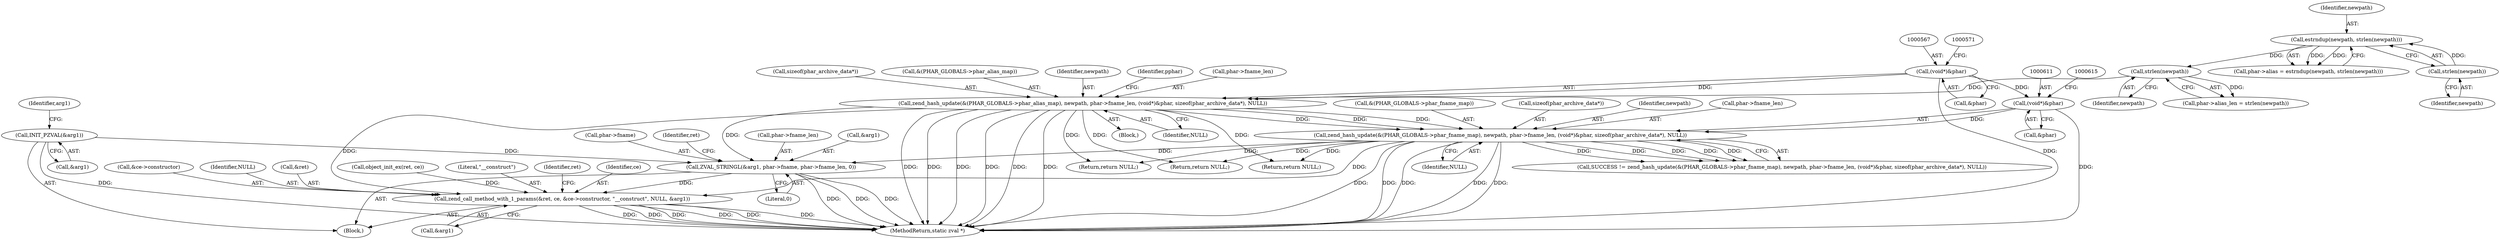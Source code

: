 digraph "0_php_b2cf3f064b8f5efef89bb084521b61318c71781b@pointer" {
"1000662" [label="(Call,ZVAL_STRINGL(&arg1, phar->fname, phar->fname_len, 0))"];
"1000659" [label="(Call,INIT_PZVAL(&arg1))"];
"1000601" [label="(Call,zend_hash_update(&(PHAR_GLOBALS->phar_fname_map), newpath, phar->fname_len, (void*)&phar, sizeof(phar_archive_data*), NULL))"];
"1000557" [label="(Call,zend_hash_update(&(PHAR_GLOBALS->phar_alias_map), newpath, phar->fname_len, (void*)&phar, sizeof(phar_archive_data*), NULL))"];
"1000550" [label="(Call,strlen(newpath))"];
"1000542" [label="(Call,estrndup(newpath, strlen(newpath)))"];
"1000544" [label="(Call,strlen(newpath))"];
"1000566" [label="(Call,(void*)&phar)"];
"1000610" [label="(Call,(void*)&phar)"];
"1000672" [label="(Call,zend_call_method_with_1_params(&ret, ce, &ce->constructor, \"__construct\", NULL, &arg1))"];
"1000543" [label="(Identifier,newpath)"];
"1000674" [label="(Identifier,ret)"];
"1000601" [label="(Call,zend_hash_update(&(PHAR_GLOBALS->phar_fname_map), newpath, phar->fname_len, (void*)&phar, sizeof(phar_archive_data*), NULL))"];
"1000545" [label="(Identifier,newpath)"];
"1000682" [label="(Call,&arg1)"];
"1000570" [label="(Call,sizeof(phar_archive_data*))"];
"1000676" [label="(Call,&ce->constructor)"];
"1000673" [label="(Call,&ret)"];
"1000681" [label="(Identifier,NULL)"];
"1000662" [label="(Call,ZVAL_STRINGL(&arg1, phar->fname, phar->fname_len, 0))"];
"1000614" [label="(Call,sizeof(phar_archive_data*))"];
"1000599" [label="(Call,SUCCESS != zend_hash_update(&(PHAR_GLOBALS->phar_fname_map), newpath, phar->fname_len, (void*)&phar, sizeof(phar_archive_data*), NULL))"];
"1000610" [label="(Call,(void*)&phar)"];
"1000558" [label="(Call,&(PHAR_GLOBALS->phar_alias_map))"];
"1000657" [label="(Return,return NULL;)"];
"1000616" [label="(Identifier,NULL)"];
"1000562" [label="(Identifier,newpath)"];
"1000606" [label="(Identifier,newpath)"];
"1000566" [label="(Call,(void*)&phar)"];
"1000607" [label="(Call,phar->fname_len)"];
"1000542" [label="(Call,estrndup(newpath, strlen(newpath)))"];
"1000675" [label="(Identifier,ce)"];
"1000664" [label="(Identifier,arg1)"];
"1000537" [label="(Block,)"];
"1000551" [label="(Identifier,newpath)"];
"1000568" [label="(Call,&phar)"];
"1000671" [label="(Literal,0)"];
"1000651" [label="(Call,object_init_ex(ret, ce))"];
"1000686" [label="(MethodReturn,static zval *)"];
"1000672" [label="(Call,zend_call_method_with_1_params(&ret, ce, &ce->constructor, \"__construct\", NULL, &arg1))"];
"1000572" [label="(Identifier,NULL)"];
"1000620" [label="(Return,return NULL;)"];
"1000602" [label="(Call,&(PHAR_GLOBALS->phar_fname_map))"];
"1000680" [label="(Literal,\"__construct\")"];
"1000668" [label="(Call,phar->fname_len)"];
"1000612" [label="(Call,&phar)"];
"1000538" [label="(Call,phar->alias = estrndup(newpath, strlen(newpath)))"];
"1000594" [label="(Identifier,pphar)"];
"1000685" [label="(Identifier,ret)"];
"1000660" [label="(Call,&arg1)"];
"1000550" [label="(Call,strlen(newpath))"];
"1000546" [label="(Call,phar->alias_len = strlen(newpath))"];
"1000563" [label="(Call,phar->fname_len)"];
"1000106" [label="(Block,)"];
"1000629" [label="(Return,return NULL;)"];
"1000544" [label="(Call,strlen(newpath))"];
"1000663" [label="(Call,&arg1)"];
"1000665" [label="(Call,phar->fname)"];
"1000557" [label="(Call,zend_hash_update(&(PHAR_GLOBALS->phar_alias_map), newpath, phar->fname_len, (void*)&phar, sizeof(phar_archive_data*), NULL))"];
"1000659" [label="(Call,INIT_PZVAL(&arg1))"];
"1000662" -> "1000106"  [label="AST: "];
"1000662" -> "1000671"  [label="CFG: "];
"1000663" -> "1000662"  [label="AST: "];
"1000665" -> "1000662"  [label="AST: "];
"1000668" -> "1000662"  [label="AST: "];
"1000671" -> "1000662"  [label="AST: "];
"1000674" -> "1000662"  [label="CFG: "];
"1000662" -> "1000686"  [label="DDG: "];
"1000662" -> "1000686"  [label="DDG: "];
"1000662" -> "1000686"  [label="DDG: "];
"1000659" -> "1000662"  [label="DDG: "];
"1000601" -> "1000662"  [label="DDG: "];
"1000557" -> "1000662"  [label="DDG: "];
"1000662" -> "1000672"  [label="DDG: "];
"1000659" -> "1000106"  [label="AST: "];
"1000659" -> "1000660"  [label="CFG: "];
"1000660" -> "1000659"  [label="AST: "];
"1000664" -> "1000659"  [label="CFG: "];
"1000659" -> "1000686"  [label="DDG: "];
"1000601" -> "1000599"  [label="AST: "];
"1000601" -> "1000616"  [label="CFG: "];
"1000602" -> "1000601"  [label="AST: "];
"1000606" -> "1000601"  [label="AST: "];
"1000607" -> "1000601"  [label="AST: "];
"1000610" -> "1000601"  [label="AST: "];
"1000614" -> "1000601"  [label="AST: "];
"1000616" -> "1000601"  [label="AST: "];
"1000599" -> "1000601"  [label="CFG: "];
"1000601" -> "1000686"  [label="DDG: "];
"1000601" -> "1000686"  [label="DDG: "];
"1000601" -> "1000686"  [label="DDG: "];
"1000601" -> "1000686"  [label="DDG: "];
"1000601" -> "1000686"  [label="DDG: "];
"1000601" -> "1000599"  [label="DDG: "];
"1000601" -> "1000599"  [label="DDG: "];
"1000601" -> "1000599"  [label="DDG: "];
"1000601" -> "1000599"  [label="DDG: "];
"1000601" -> "1000599"  [label="DDG: "];
"1000557" -> "1000601"  [label="DDG: "];
"1000557" -> "1000601"  [label="DDG: "];
"1000557" -> "1000601"  [label="DDG: "];
"1000610" -> "1000601"  [label="DDG: "];
"1000601" -> "1000620"  [label="DDG: "];
"1000601" -> "1000629"  [label="DDG: "];
"1000601" -> "1000657"  [label="DDG: "];
"1000601" -> "1000672"  [label="DDG: "];
"1000557" -> "1000537"  [label="AST: "];
"1000557" -> "1000572"  [label="CFG: "];
"1000558" -> "1000557"  [label="AST: "];
"1000562" -> "1000557"  [label="AST: "];
"1000563" -> "1000557"  [label="AST: "];
"1000566" -> "1000557"  [label="AST: "];
"1000570" -> "1000557"  [label="AST: "];
"1000572" -> "1000557"  [label="AST: "];
"1000594" -> "1000557"  [label="CFG: "];
"1000557" -> "1000686"  [label="DDG: "];
"1000557" -> "1000686"  [label="DDG: "];
"1000557" -> "1000686"  [label="DDG: "];
"1000557" -> "1000686"  [label="DDG: "];
"1000557" -> "1000686"  [label="DDG: "];
"1000557" -> "1000686"  [label="DDG: "];
"1000550" -> "1000557"  [label="DDG: "];
"1000566" -> "1000557"  [label="DDG: "];
"1000557" -> "1000620"  [label="DDG: "];
"1000557" -> "1000629"  [label="DDG: "];
"1000557" -> "1000657"  [label="DDG: "];
"1000557" -> "1000672"  [label="DDG: "];
"1000550" -> "1000546"  [label="AST: "];
"1000550" -> "1000551"  [label="CFG: "];
"1000551" -> "1000550"  [label="AST: "];
"1000546" -> "1000550"  [label="CFG: "];
"1000550" -> "1000546"  [label="DDG: "];
"1000542" -> "1000550"  [label="DDG: "];
"1000542" -> "1000538"  [label="AST: "];
"1000542" -> "1000544"  [label="CFG: "];
"1000543" -> "1000542"  [label="AST: "];
"1000544" -> "1000542"  [label="AST: "];
"1000538" -> "1000542"  [label="CFG: "];
"1000542" -> "1000538"  [label="DDG: "];
"1000542" -> "1000538"  [label="DDG: "];
"1000544" -> "1000542"  [label="DDG: "];
"1000544" -> "1000545"  [label="CFG: "];
"1000545" -> "1000544"  [label="AST: "];
"1000566" -> "1000568"  [label="CFG: "];
"1000567" -> "1000566"  [label="AST: "];
"1000568" -> "1000566"  [label="AST: "];
"1000571" -> "1000566"  [label="CFG: "];
"1000566" -> "1000686"  [label="DDG: "];
"1000566" -> "1000610"  [label="DDG: "];
"1000610" -> "1000612"  [label="CFG: "];
"1000611" -> "1000610"  [label="AST: "];
"1000612" -> "1000610"  [label="AST: "];
"1000615" -> "1000610"  [label="CFG: "];
"1000610" -> "1000686"  [label="DDG: "];
"1000672" -> "1000106"  [label="AST: "];
"1000672" -> "1000682"  [label="CFG: "];
"1000673" -> "1000672"  [label="AST: "];
"1000675" -> "1000672"  [label="AST: "];
"1000676" -> "1000672"  [label="AST: "];
"1000680" -> "1000672"  [label="AST: "];
"1000681" -> "1000672"  [label="AST: "];
"1000682" -> "1000672"  [label="AST: "];
"1000685" -> "1000672"  [label="CFG: "];
"1000672" -> "1000686"  [label="DDG: "];
"1000672" -> "1000686"  [label="DDG: "];
"1000672" -> "1000686"  [label="DDG: "];
"1000672" -> "1000686"  [label="DDG: "];
"1000672" -> "1000686"  [label="DDG: "];
"1000672" -> "1000686"  [label="DDG: "];
"1000651" -> "1000672"  [label="DDG: "];
}
